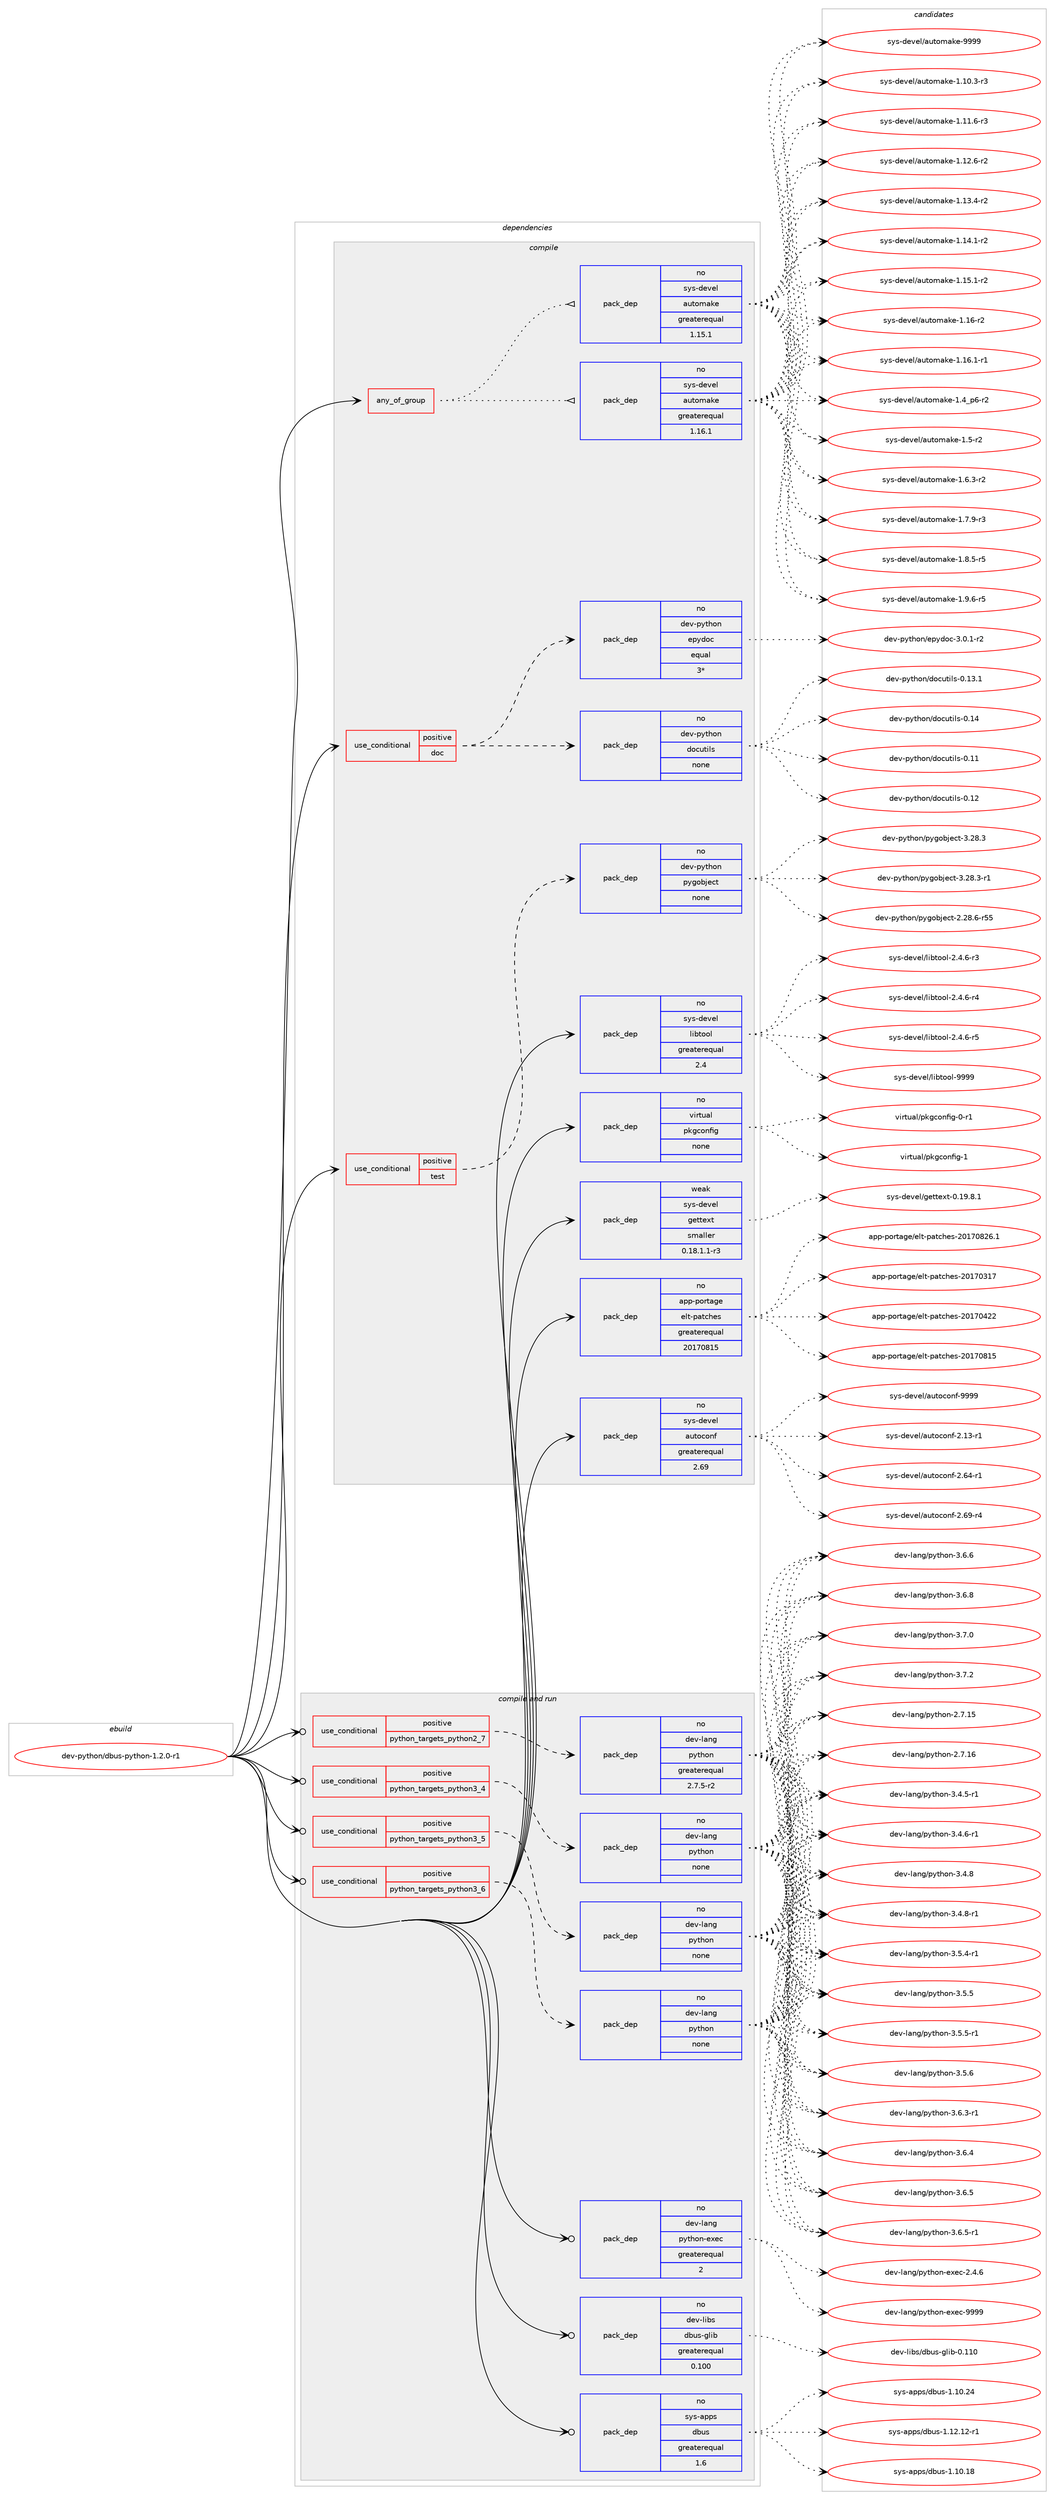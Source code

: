 digraph prolog {

# *************
# Graph options
# *************

newrank=true;
concentrate=true;
compound=true;
graph [rankdir=LR,fontname=Helvetica,fontsize=10,ranksep=1.5];#, ranksep=2.5, nodesep=0.2];
edge  [arrowhead=vee];
node  [fontname=Helvetica,fontsize=10];

# **********
# The ebuild
# **********

subgraph cluster_leftcol {
color=gray;
rank=same;
label=<<i>ebuild</i>>;
id [label="dev-python/dbus-python-1.2.0-r1", color=red, width=4, href="../dev-python/dbus-python-1.2.0-r1.svg"];
}

# ****************
# The dependencies
# ****************

subgraph cluster_midcol {
color=gray;
label=<<i>dependencies</i>>;
subgraph cluster_compile {
fillcolor="#eeeeee";
style=filled;
label=<<i>compile</i>>;
subgraph any22675 {
dependency1405321 [label=<<TABLE BORDER="0" CELLBORDER="1" CELLSPACING="0" CELLPADDING="4"><TR><TD CELLPADDING="10">any_of_group</TD></TR></TABLE>>, shape=none, color=red];subgraph pack1008993 {
dependency1405322 [label=<<TABLE BORDER="0" CELLBORDER="1" CELLSPACING="0" CELLPADDING="4" WIDTH="220"><TR><TD ROWSPAN="6" CELLPADDING="30">pack_dep</TD></TR><TR><TD WIDTH="110">no</TD></TR><TR><TD>sys-devel</TD></TR><TR><TD>automake</TD></TR><TR><TD>greaterequal</TD></TR><TR><TD>1.16.1</TD></TR></TABLE>>, shape=none, color=blue];
}
dependency1405321:e -> dependency1405322:w [weight=20,style="dotted",arrowhead="oinv"];
subgraph pack1008994 {
dependency1405323 [label=<<TABLE BORDER="0" CELLBORDER="1" CELLSPACING="0" CELLPADDING="4" WIDTH="220"><TR><TD ROWSPAN="6" CELLPADDING="30">pack_dep</TD></TR><TR><TD WIDTH="110">no</TD></TR><TR><TD>sys-devel</TD></TR><TR><TD>automake</TD></TR><TR><TD>greaterequal</TD></TR><TR><TD>1.15.1</TD></TR></TABLE>>, shape=none, color=blue];
}
dependency1405321:e -> dependency1405323:w [weight=20,style="dotted",arrowhead="oinv"];
}
id:e -> dependency1405321:w [weight=20,style="solid",arrowhead="vee"];
subgraph cond373083 {
dependency1405324 [label=<<TABLE BORDER="0" CELLBORDER="1" CELLSPACING="0" CELLPADDING="4"><TR><TD ROWSPAN="3" CELLPADDING="10">use_conditional</TD></TR><TR><TD>positive</TD></TR><TR><TD>doc</TD></TR></TABLE>>, shape=none, color=red];
subgraph pack1008995 {
dependency1405325 [label=<<TABLE BORDER="0" CELLBORDER="1" CELLSPACING="0" CELLPADDING="4" WIDTH="220"><TR><TD ROWSPAN="6" CELLPADDING="30">pack_dep</TD></TR><TR><TD WIDTH="110">no</TD></TR><TR><TD>dev-python</TD></TR><TR><TD>docutils</TD></TR><TR><TD>none</TD></TR><TR><TD></TD></TR></TABLE>>, shape=none, color=blue];
}
dependency1405324:e -> dependency1405325:w [weight=20,style="dashed",arrowhead="vee"];
subgraph pack1008996 {
dependency1405326 [label=<<TABLE BORDER="0" CELLBORDER="1" CELLSPACING="0" CELLPADDING="4" WIDTH="220"><TR><TD ROWSPAN="6" CELLPADDING="30">pack_dep</TD></TR><TR><TD WIDTH="110">no</TD></TR><TR><TD>dev-python</TD></TR><TR><TD>epydoc</TD></TR><TR><TD>equal</TD></TR><TR><TD>3*</TD></TR></TABLE>>, shape=none, color=blue];
}
dependency1405324:e -> dependency1405326:w [weight=20,style="dashed",arrowhead="vee"];
}
id:e -> dependency1405324:w [weight=20,style="solid",arrowhead="vee"];
subgraph cond373084 {
dependency1405327 [label=<<TABLE BORDER="0" CELLBORDER="1" CELLSPACING="0" CELLPADDING="4"><TR><TD ROWSPAN="3" CELLPADDING="10">use_conditional</TD></TR><TR><TD>positive</TD></TR><TR><TD>test</TD></TR></TABLE>>, shape=none, color=red];
subgraph pack1008997 {
dependency1405328 [label=<<TABLE BORDER="0" CELLBORDER="1" CELLSPACING="0" CELLPADDING="4" WIDTH="220"><TR><TD ROWSPAN="6" CELLPADDING="30">pack_dep</TD></TR><TR><TD WIDTH="110">no</TD></TR><TR><TD>dev-python</TD></TR><TR><TD>pygobject</TD></TR><TR><TD>none</TD></TR><TR><TD></TD></TR></TABLE>>, shape=none, color=blue];
}
dependency1405327:e -> dependency1405328:w [weight=20,style="dashed",arrowhead="vee"];
}
id:e -> dependency1405327:w [weight=20,style="solid",arrowhead="vee"];
subgraph pack1008998 {
dependency1405329 [label=<<TABLE BORDER="0" CELLBORDER="1" CELLSPACING="0" CELLPADDING="4" WIDTH="220"><TR><TD ROWSPAN="6" CELLPADDING="30">pack_dep</TD></TR><TR><TD WIDTH="110">no</TD></TR><TR><TD>app-portage</TD></TR><TR><TD>elt-patches</TD></TR><TR><TD>greaterequal</TD></TR><TR><TD>20170815</TD></TR></TABLE>>, shape=none, color=blue];
}
id:e -> dependency1405329:w [weight=20,style="solid",arrowhead="vee"];
subgraph pack1008999 {
dependency1405330 [label=<<TABLE BORDER="0" CELLBORDER="1" CELLSPACING="0" CELLPADDING="4" WIDTH="220"><TR><TD ROWSPAN="6" CELLPADDING="30">pack_dep</TD></TR><TR><TD WIDTH="110">no</TD></TR><TR><TD>sys-devel</TD></TR><TR><TD>autoconf</TD></TR><TR><TD>greaterequal</TD></TR><TR><TD>2.69</TD></TR></TABLE>>, shape=none, color=blue];
}
id:e -> dependency1405330:w [weight=20,style="solid",arrowhead="vee"];
subgraph pack1009000 {
dependency1405331 [label=<<TABLE BORDER="0" CELLBORDER="1" CELLSPACING="0" CELLPADDING="4" WIDTH="220"><TR><TD ROWSPAN="6" CELLPADDING="30">pack_dep</TD></TR><TR><TD WIDTH="110">no</TD></TR><TR><TD>sys-devel</TD></TR><TR><TD>libtool</TD></TR><TR><TD>greaterequal</TD></TR><TR><TD>2.4</TD></TR></TABLE>>, shape=none, color=blue];
}
id:e -> dependency1405331:w [weight=20,style="solid",arrowhead="vee"];
subgraph pack1009001 {
dependency1405332 [label=<<TABLE BORDER="0" CELLBORDER="1" CELLSPACING="0" CELLPADDING="4" WIDTH="220"><TR><TD ROWSPAN="6" CELLPADDING="30">pack_dep</TD></TR><TR><TD WIDTH="110">no</TD></TR><TR><TD>virtual</TD></TR><TR><TD>pkgconfig</TD></TR><TR><TD>none</TD></TR><TR><TD></TD></TR></TABLE>>, shape=none, color=blue];
}
id:e -> dependency1405332:w [weight=20,style="solid",arrowhead="vee"];
subgraph pack1009002 {
dependency1405333 [label=<<TABLE BORDER="0" CELLBORDER="1" CELLSPACING="0" CELLPADDING="4" WIDTH="220"><TR><TD ROWSPAN="6" CELLPADDING="30">pack_dep</TD></TR><TR><TD WIDTH="110">weak</TD></TR><TR><TD>sys-devel</TD></TR><TR><TD>gettext</TD></TR><TR><TD>smaller</TD></TR><TR><TD>0.18.1.1-r3</TD></TR></TABLE>>, shape=none, color=blue];
}
id:e -> dependency1405333:w [weight=20,style="solid",arrowhead="vee"];
}
subgraph cluster_compileandrun {
fillcolor="#eeeeee";
style=filled;
label=<<i>compile and run</i>>;
subgraph cond373085 {
dependency1405334 [label=<<TABLE BORDER="0" CELLBORDER="1" CELLSPACING="0" CELLPADDING="4"><TR><TD ROWSPAN="3" CELLPADDING="10">use_conditional</TD></TR><TR><TD>positive</TD></TR><TR><TD>python_targets_python2_7</TD></TR></TABLE>>, shape=none, color=red];
subgraph pack1009003 {
dependency1405335 [label=<<TABLE BORDER="0" CELLBORDER="1" CELLSPACING="0" CELLPADDING="4" WIDTH="220"><TR><TD ROWSPAN="6" CELLPADDING="30">pack_dep</TD></TR><TR><TD WIDTH="110">no</TD></TR><TR><TD>dev-lang</TD></TR><TR><TD>python</TD></TR><TR><TD>greaterequal</TD></TR><TR><TD>2.7.5-r2</TD></TR></TABLE>>, shape=none, color=blue];
}
dependency1405334:e -> dependency1405335:w [weight=20,style="dashed",arrowhead="vee"];
}
id:e -> dependency1405334:w [weight=20,style="solid",arrowhead="odotvee"];
subgraph cond373086 {
dependency1405336 [label=<<TABLE BORDER="0" CELLBORDER="1" CELLSPACING="0" CELLPADDING="4"><TR><TD ROWSPAN="3" CELLPADDING="10">use_conditional</TD></TR><TR><TD>positive</TD></TR><TR><TD>python_targets_python3_4</TD></TR></TABLE>>, shape=none, color=red];
subgraph pack1009004 {
dependency1405337 [label=<<TABLE BORDER="0" CELLBORDER="1" CELLSPACING="0" CELLPADDING="4" WIDTH="220"><TR><TD ROWSPAN="6" CELLPADDING="30">pack_dep</TD></TR><TR><TD WIDTH="110">no</TD></TR><TR><TD>dev-lang</TD></TR><TR><TD>python</TD></TR><TR><TD>none</TD></TR><TR><TD></TD></TR></TABLE>>, shape=none, color=blue];
}
dependency1405336:e -> dependency1405337:w [weight=20,style="dashed",arrowhead="vee"];
}
id:e -> dependency1405336:w [weight=20,style="solid",arrowhead="odotvee"];
subgraph cond373087 {
dependency1405338 [label=<<TABLE BORDER="0" CELLBORDER="1" CELLSPACING="0" CELLPADDING="4"><TR><TD ROWSPAN="3" CELLPADDING="10">use_conditional</TD></TR><TR><TD>positive</TD></TR><TR><TD>python_targets_python3_5</TD></TR></TABLE>>, shape=none, color=red];
subgraph pack1009005 {
dependency1405339 [label=<<TABLE BORDER="0" CELLBORDER="1" CELLSPACING="0" CELLPADDING="4" WIDTH="220"><TR><TD ROWSPAN="6" CELLPADDING="30">pack_dep</TD></TR><TR><TD WIDTH="110">no</TD></TR><TR><TD>dev-lang</TD></TR><TR><TD>python</TD></TR><TR><TD>none</TD></TR><TR><TD></TD></TR></TABLE>>, shape=none, color=blue];
}
dependency1405338:e -> dependency1405339:w [weight=20,style="dashed",arrowhead="vee"];
}
id:e -> dependency1405338:w [weight=20,style="solid",arrowhead="odotvee"];
subgraph cond373088 {
dependency1405340 [label=<<TABLE BORDER="0" CELLBORDER="1" CELLSPACING="0" CELLPADDING="4"><TR><TD ROWSPAN="3" CELLPADDING="10">use_conditional</TD></TR><TR><TD>positive</TD></TR><TR><TD>python_targets_python3_6</TD></TR></TABLE>>, shape=none, color=red];
subgraph pack1009006 {
dependency1405341 [label=<<TABLE BORDER="0" CELLBORDER="1" CELLSPACING="0" CELLPADDING="4" WIDTH="220"><TR><TD ROWSPAN="6" CELLPADDING="30">pack_dep</TD></TR><TR><TD WIDTH="110">no</TD></TR><TR><TD>dev-lang</TD></TR><TR><TD>python</TD></TR><TR><TD>none</TD></TR><TR><TD></TD></TR></TABLE>>, shape=none, color=blue];
}
dependency1405340:e -> dependency1405341:w [weight=20,style="dashed",arrowhead="vee"];
}
id:e -> dependency1405340:w [weight=20,style="solid",arrowhead="odotvee"];
subgraph pack1009007 {
dependency1405342 [label=<<TABLE BORDER="0" CELLBORDER="1" CELLSPACING="0" CELLPADDING="4" WIDTH="220"><TR><TD ROWSPAN="6" CELLPADDING="30">pack_dep</TD></TR><TR><TD WIDTH="110">no</TD></TR><TR><TD>dev-lang</TD></TR><TR><TD>python-exec</TD></TR><TR><TD>greaterequal</TD></TR><TR><TD>2</TD></TR></TABLE>>, shape=none, color=blue];
}
id:e -> dependency1405342:w [weight=20,style="solid",arrowhead="odotvee"];
subgraph pack1009008 {
dependency1405343 [label=<<TABLE BORDER="0" CELLBORDER="1" CELLSPACING="0" CELLPADDING="4" WIDTH="220"><TR><TD ROWSPAN="6" CELLPADDING="30">pack_dep</TD></TR><TR><TD WIDTH="110">no</TD></TR><TR><TD>dev-libs</TD></TR><TR><TD>dbus-glib</TD></TR><TR><TD>greaterequal</TD></TR><TR><TD>0.100</TD></TR></TABLE>>, shape=none, color=blue];
}
id:e -> dependency1405343:w [weight=20,style="solid",arrowhead="odotvee"];
subgraph pack1009009 {
dependency1405344 [label=<<TABLE BORDER="0" CELLBORDER="1" CELLSPACING="0" CELLPADDING="4" WIDTH="220"><TR><TD ROWSPAN="6" CELLPADDING="30">pack_dep</TD></TR><TR><TD WIDTH="110">no</TD></TR><TR><TD>sys-apps</TD></TR><TR><TD>dbus</TD></TR><TR><TD>greaterequal</TD></TR><TR><TD>1.6</TD></TR></TABLE>>, shape=none, color=blue];
}
id:e -> dependency1405344:w [weight=20,style="solid",arrowhead="odotvee"];
}
subgraph cluster_run {
fillcolor="#eeeeee";
style=filled;
label=<<i>run</i>>;
}
}

# **************
# The candidates
# **************

subgraph cluster_choices {
rank=same;
color=gray;
label=<<i>candidates</i>>;

subgraph choice1008993 {
color=black;
nodesep=1;
choice11512111545100101118101108479711711611110997107101454946494846514511451 [label="sys-devel/automake-1.10.3-r3", color=red, width=4,href="../sys-devel/automake-1.10.3-r3.svg"];
choice11512111545100101118101108479711711611110997107101454946494946544511451 [label="sys-devel/automake-1.11.6-r3", color=red, width=4,href="../sys-devel/automake-1.11.6-r3.svg"];
choice11512111545100101118101108479711711611110997107101454946495046544511450 [label="sys-devel/automake-1.12.6-r2", color=red, width=4,href="../sys-devel/automake-1.12.6-r2.svg"];
choice11512111545100101118101108479711711611110997107101454946495146524511450 [label="sys-devel/automake-1.13.4-r2", color=red, width=4,href="../sys-devel/automake-1.13.4-r2.svg"];
choice11512111545100101118101108479711711611110997107101454946495246494511450 [label="sys-devel/automake-1.14.1-r2", color=red, width=4,href="../sys-devel/automake-1.14.1-r2.svg"];
choice11512111545100101118101108479711711611110997107101454946495346494511450 [label="sys-devel/automake-1.15.1-r2", color=red, width=4,href="../sys-devel/automake-1.15.1-r2.svg"];
choice1151211154510010111810110847971171161111099710710145494649544511450 [label="sys-devel/automake-1.16-r2", color=red, width=4,href="../sys-devel/automake-1.16-r2.svg"];
choice11512111545100101118101108479711711611110997107101454946495446494511449 [label="sys-devel/automake-1.16.1-r1", color=red, width=4,href="../sys-devel/automake-1.16.1-r1.svg"];
choice115121115451001011181011084797117116111109971071014549465295112544511450 [label="sys-devel/automake-1.4_p6-r2", color=red, width=4,href="../sys-devel/automake-1.4_p6-r2.svg"];
choice11512111545100101118101108479711711611110997107101454946534511450 [label="sys-devel/automake-1.5-r2", color=red, width=4,href="../sys-devel/automake-1.5-r2.svg"];
choice115121115451001011181011084797117116111109971071014549465446514511450 [label="sys-devel/automake-1.6.3-r2", color=red, width=4,href="../sys-devel/automake-1.6.3-r2.svg"];
choice115121115451001011181011084797117116111109971071014549465546574511451 [label="sys-devel/automake-1.7.9-r3", color=red, width=4,href="../sys-devel/automake-1.7.9-r3.svg"];
choice115121115451001011181011084797117116111109971071014549465646534511453 [label="sys-devel/automake-1.8.5-r5", color=red, width=4,href="../sys-devel/automake-1.8.5-r5.svg"];
choice115121115451001011181011084797117116111109971071014549465746544511453 [label="sys-devel/automake-1.9.6-r5", color=red, width=4,href="../sys-devel/automake-1.9.6-r5.svg"];
choice115121115451001011181011084797117116111109971071014557575757 [label="sys-devel/automake-9999", color=red, width=4,href="../sys-devel/automake-9999.svg"];
dependency1405322:e -> choice11512111545100101118101108479711711611110997107101454946494846514511451:w [style=dotted,weight="100"];
dependency1405322:e -> choice11512111545100101118101108479711711611110997107101454946494946544511451:w [style=dotted,weight="100"];
dependency1405322:e -> choice11512111545100101118101108479711711611110997107101454946495046544511450:w [style=dotted,weight="100"];
dependency1405322:e -> choice11512111545100101118101108479711711611110997107101454946495146524511450:w [style=dotted,weight="100"];
dependency1405322:e -> choice11512111545100101118101108479711711611110997107101454946495246494511450:w [style=dotted,weight="100"];
dependency1405322:e -> choice11512111545100101118101108479711711611110997107101454946495346494511450:w [style=dotted,weight="100"];
dependency1405322:e -> choice1151211154510010111810110847971171161111099710710145494649544511450:w [style=dotted,weight="100"];
dependency1405322:e -> choice11512111545100101118101108479711711611110997107101454946495446494511449:w [style=dotted,weight="100"];
dependency1405322:e -> choice115121115451001011181011084797117116111109971071014549465295112544511450:w [style=dotted,weight="100"];
dependency1405322:e -> choice11512111545100101118101108479711711611110997107101454946534511450:w [style=dotted,weight="100"];
dependency1405322:e -> choice115121115451001011181011084797117116111109971071014549465446514511450:w [style=dotted,weight="100"];
dependency1405322:e -> choice115121115451001011181011084797117116111109971071014549465546574511451:w [style=dotted,weight="100"];
dependency1405322:e -> choice115121115451001011181011084797117116111109971071014549465646534511453:w [style=dotted,weight="100"];
dependency1405322:e -> choice115121115451001011181011084797117116111109971071014549465746544511453:w [style=dotted,weight="100"];
dependency1405322:e -> choice115121115451001011181011084797117116111109971071014557575757:w [style=dotted,weight="100"];
}
subgraph choice1008994 {
color=black;
nodesep=1;
choice11512111545100101118101108479711711611110997107101454946494846514511451 [label="sys-devel/automake-1.10.3-r3", color=red, width=4,href="../sys-devel/automake-1.10.3-r3.svg"];
choice11512111545100101118101108479711711611110997107101454946494946544511451 [label="sys-devel/automake-1.11.6-r3", color=red, width=4,href="../sys-devel/automake-1.11.6-r3.svg"];
choice11512111545100101118101108479711711611110997107101454946495046544511450 [label="sys-devel/automake-1.12.6-r2", color=red, width=4,href="../sys-devel/automake-1.12.6-r2.svg"];
choice11512111545100101118101108479711711611110997107101454946495146524511450 [label="sys-devel/automake-1.13.4-r2", color=red, width=4,href="../sys-devel/automake-1.13.4-r2.svg"];
choice11512111545100101118101108479711711611110997107101454946495246494511450 [label="sys-devel/automake-1.14.1-r2", color=red, width=4,href="../sys-devel/automake-1.14.1-r2.svg"];
choice11512111545100101118101108479711711611110997107101454946495346494511450 [label="sys-devel/automake-1.15.1-r2", color=red, width=4,href="../sys-devel/automake-1.15.1-r2.svg"];
choice1151211154510010111810110847971171161111099710710145494649544511450 [label="sys-devel/automake-1.16-r2", color=red, width=4,href="../sys-devel/automake-1.16-r2.svg"];
choice11512111545100101118101108479711711611110997107101454946495446494511449 [label="sys-devel/automake-1.16.1-r1", color=red, width=4,href="../sys-devel/automake-1.16.1-r1.svg"];
choice115121115451001011181011084797117116111109971071014549465295112544511450 [label="sys-devel/automake-1.4_p6-r2", color=red, width=4,href="../sys-devel/automake-1.4_p6-r2.svg"];
choice11512111545100101118101108479711711611110997107101454946534511450 [label="sys-devel/automake-1.5-r2", color=red, width=4,href="../sys-devel/automake-1.5-r2.svg"];
choice115121115451001011181011084797117116111109971071014549465446514511450 [label="sys-devel/automake-1.6.3-r2", color=red, width=4,href="../sys-devel/automake-1.6.3-r2.svg"];
choice115121115451001011181011084797117116111109971071014549465546574511451 [label="sys-devel/automake-1.7.9-r3", color=red, width=4,href="../sys-devel/automake-1.7.9-r3.svg"];
choice115121115451001011181011084797117116111109971071014549465646534511453 [label="sys-devel/automake-1.8.5-r5", color=red, width=4,href="../sys-devel/automake-1.8.5-r5.svg"];
choice115121115451001011181011084797117116111109971071014549465746544511453 [label="sys-devel/automake-1.9.6-r5", color=red, width=4,href="../sys-devel/automake-1.9.6-r5.svg"];
choice115121115451001011181011084797117116111109971071014557575757 [label="sys-devel/automake-9999", color=red, width=4,href="../sys-devel/automake-9999.svg"];
dependency1405323:e -> choice11512111545100101118101108479711711611110997107101454946494846514511451:w [style=dotted,weight="100"];
dependency1405323:e -> choice11512111545100101118101108479711711611110997107101454946494946544511451:w [style=dotted,weight="100"];
dependency1405323:e -> choice11512111545100101118101108479711711611110997107101454946495046544511450:w [style=dotted,weight="100"];
dependency1405323:e -> choice11512111545100101118101108479711711611110997107101454946495146524511450:w [style=dotted,weight="100"];
dependency1405323:e -> choice11512111545100101118101108479711711611110997107101454946495246494511450:w [style=dotted,weight="100"];
dependency1405323:e -> choice11512111545100101118101108479711711611110997107101454946495346494511450:w [style=dotted,weight="100"];
dependency1405323:e -> choice1151211154510010111810110847971171161111099710710145494649544511450:w [style=dotted,weight="100"];
dependency1405323:e -> choice11512111545100101118101108479711711611110997107101454946495446494511449:w [style=dotted,weight="100"];
dependency1405323:e -> choice115121115451001011181011084797117116111109971071014549465295112544511450:w [style=dotted,weight="100"];
dependency1405323:e -> choice11512111545100101118101108479711711611110997107101454946534511450:w [style=dotted,weight="100"];
dependency1405323:e -> choice115121115451001011181011084797117116111109971071014549465446514511450:w [style=dotted,weight="100"];
dependency1405323:e -> choice115121115451001011181011084797117116111109971071014549465546574511451:w [style=dotted,weight="100"];
dependency1405323:e -> choice115121115451001011181011084797117116111109971071014549465646534511453:w [style=dotted,weight="100"];
dependency1405323:e -> choice115121115451001011181011084797117116111109971071014549465746544511453:w [style=dotted,weight="100"];
dependency1405323:e -> choice115121115451001011181011084797117116111109971071014557575757:w [style=dotted,weight="100"];
}
subgraph choice1008995 {
color=black;
nodesep=1;
choice1001011184511212111610411111047100111991171161051081154548464949 [label="dev-python/docutils-0.11", color=red, width=4,href="../dev-python/docutils-0.11.svg"];
choice1001011184511212111610411111047100111991171161051081154548464950 [label="dev-python/docutils-0.12", color=red, width=4,href="../dev-python/docutils-0.12.svg"];
choice10010111845112121116104111110471001119911711610510811545484649514649 [label="dev-python/docutils-0.13.1", color=red, width=4,href="../dev-python/docutils-0.13.1.svg"];
choice1001011184511212111610411111047100111991171161051081154548464952 [label="dev-python/docutils-0.14", color=red, width=4,href="../dev-python/docutils-0.14.svg"];
dependency1405325:e -> choice1001011184511212111610411111047100111991171161051081154548464949:w [style=dotted,weight="100"];
dependency1405325:e -> choice1001011184511212111610411111047100111991171161051081154548464950:w [style=dotted,weight="100"];
dependency1405325:e -> choice10010111845112121116104111110471001119911711610510811545484649514649:w [style=dotted,weight="100"];
dependency1405325:e -> choice1001011184511212111610411111047100111991171161051081154548464952:w [style=dotted,weight="100"];
}
subgraph choice1008996 {
color=black;
nodesep=1;
choice1001011184511212111610411111047101112121100111994551464846494511450 [label="dev-python/epydoc-3.0.1-r2", color=red, width=4,href="../dev-python/epydoc-3.0.1-r2.svg"];
dependency1405326:e -> choice1001011184511212111610411111047101112121100111994551464846494511450:w [style=dotted,weight="100"];
}
subgraph choice1008997 {
color=black;
nodesep=1;
choice1001011184511212111610411111047112121103111981061019911645504650564654451145353 [label="dev-python/pygobject-2.28.6-r55", color=red, width=4,href="../dev-python/pygobject-2.28.6-r55.svg"];
choice1001011184511212111610411111047112121103111981061019911645514650564651 [label="dev-python/pygobject-3.28.3", color=red, width=4,href="../dev-python/pygobject-3.28.3.svg"];
choice10010111845112121116104111110471121211031119810610199116455146505646514511449 [label="dev-python/pygobject-3.28.3-r1", color=red, width=4,href="../dev-python/pygobject-3.28.3-r1.svg"];
dependency1405328:e -> choice1001011184511212111610411111047112121103111981061019911645504650564654451145353:w [style=dotted,weight="100"];
dependency1405328:e -> choice1001011184511212111610411111047112121103111981061019911645514650564651:w [style=dotted,weight="100"];
dependency1405328:e -> choice10010111845112121116104111110471121211031119810610199116455146505646514511449:w [style=dotted,weight="100"];
}
subgraph choice1008998 {
color=black;
nodesep=1;
choice97112112451121111141169710310147101108116451129711699104101115455048495548514955 [label="app-portage/elt-patches-20170317", color=red, width=4,href="../app-portage/elt-patches-20170317.svg"];
choice97112112451121111141169710310147101108116451129711699104101115455048495548525050 [label="app-portage/elt-patches-20170422", color=red, width=4,href="../app-portage/elt-patches-20170422.svg"];
choice97112112451121111141169710310147101108116451129711699104101115455048495548564953 [label="app-portage/elt-patches-20170815", color=red, width=4,href="../app-portage/elt-patches-20170815.svg"];
choice971121124511211111411697103101471011081164511297116991041011154550484955485650544649 [label="app-portage/elt-patches-20170826.1", color=red, width=4,href="../app-portage/elt-patches-20170826.1.svg"];
dependency1405329:e -> choice97112112451121111141169710310147101108116451129711699104101115455048495548514955:w [style=dotted,weight="100"];
dependency1405329:e -> choice97112112451121111141169710310147101108116451129711699104101115455048495548525050:w [style=dotted,weight="100"];
dependency1405329:e -> choice97112112451121111141169710310147101108116451129711699104101115455048495548564953:w [style=dotted,weight="100"];
dependency1405329:e -> choice971121124511211111411697103101471011081164511297116991041011154550484955485650544649:w [style=dotted,weight="100"];
}
subgraph choice1008999 {
color=black;
nodesep=1;
choice1151211154510010111810110847971171161119911111010245504649514511449 [label="sys-devel/autoconf-2.13-r1", color=red, width=4,href="../sys-devel/autoconf-2.13-r1.svg"];
choice1151211154510010111810110847971171161119911111010245504654524511449 [label="sys-devel/autoconf-2.64-r1", color=red, width=4,href="../sys-devel/autoconf-2.64-r1.svg"];
choice1151211154510010111810110847971171161119911111010245504654574511452 [label="sys-devel/autoconf-2.69-r4", color=red, width=4,href="../sys-devel/autoconf-2.69-r4.svg"];
choice115121115451001011181011084797117116111991111101024557575757 [label="sys-devel/autoconf-9999", color=red, width=4,href="../sys-devel/autoconf-9999.svg"];
dependency1405330:e -> choice1151211154510010111810110847971171161119911111010245504649514511449:w [style=dotted,weight="100"];
dependency1405330:e -> choice1151211154510010111810110847971171161119911111010245504654524511449:w [style=dotted,weight="100"];
dependency1405330:e -> choice1151211154510010111810110847971171161119911111010245504654574511452:w [style=dotted,weight="100"];
dependency1405330:e -> choice115121115451001011181011084797117116111991111101024557575757:w [style=dotted,weight="100"];
}
subgraph choice1009000 {
color=black;
nodesep=1;
choice1151211154510010111810110847108105981161111111084550465246544511451 [label="sys-devel/libtool-2.4.6-r3", color=red, width=4,href="../sys-devel/libtool-2.4.6-r3.svg"];
choice1151211154510010111810110847108105981161111111084550465246544511452 [label="sys-devel/libtool-2.4.6-r4", color=red, width=4,href="../sys-devel/libtool-2.4.6-r4.svg"];
choice1151211154510010111810110847108105981161111111084550465246544511453 [label="sys-devel/libtool-2.4.6-r5", color=red, width=4,href="../sys-devel/libtool-2.4.6-r5.svg"];
choice1151211154510010111810110847108105981161111111084557575757 [label="sys-devel/libtool-9999", color=red, width=4,href="../sys-devel/libtool-9999.svg"];
dependency1405331:e -> choice1151211154510010111810110847108105981161111111084550465246544511451:w [style=dotted,weight="100"];
dependency1405331:e -> choice1151211154510010111810110847108105981161111111084550465246544511452:w [style=dotted,weight="100"];
dependency1405331:e -> choice1151211154510010111810110847108105981161111111084550465246544511453:w [style=dotted,weight="100"];
dependency1405331:e -> choice1151211154510010111810110847108105981161111111084557575757:w [style=dotted,weight="100"];
}
subgraph choice1009001 {
color=black;
nodesep=1;
choice11810511411611797108471121071039911111010210510345484511449 [label="virtual/pkgconfig-0-r1", color=red, width=4,href="../virtual/pkgconfig-0-r1.svg"];
choice1181051141161179710847112107103991111101021051034549 [label="virtual/pkgconfig-1", color=red, width=4,href="../virtual/pkgconfig-1.svg"];
dependency1405332:e -> choice11810511411611797108471121071039911111010210510345484511449:w [style=dotted,weight="100"];
dependency1405332:e -> choice1181051141161179710847112107103991111101021051034549:w [style=dotted,weight="100"];
}
subgraph choice1009002 {
color=black;
nodesep=1;
choice1151211154510010111810110847103101116116101120116454846495746564649 [label="sys-devel/gettext-0.19.8.1", color=red, width=4,href="../sys-devel/gettext-0.19.8.1.svg"];
dependency1405333:e -> choice1151211154510010111810110847103101116116101120116454846495746564649:w [style=dotted,weight="100"];
}
subgraph choice1009003 {
color=black;
nodesep=1;
choice10010111845108971101034711212111610411111045504655464953 [label="dev-lang/python-2.7.15", color=red, width=4,href="../dev-lang/python-2.7.15.svg"];
choice10010111845108971101034711212111610411111045504655464954 [label="dev-lang/python-2.7.16", color=red, width=4,href="../dev-lang/python-2.7.16.svg"];
choice1001011184510897110103471121211161041111104551465246534511449 [label="dev-lang/python-3.4.5-r1", color=red, width=4,href="../dev-lang/python-3.4.5-r1.svg"];
choice1001011184510897110103471121211161041111104551465246544511449 [label="dev-lang/python-3.4.6-r1", color=red, width=4,href="../dev-lang/python-3.4.6-r1.svg"];
choice100101118451089711010347112121116104111110455146524656 [label="dev-lang/python-3.4.8", color=red, width=4,href="../dev-lang/python-3.4.8.svg"];
choice1001011184510897110103471121211161041111104551465246564511449 [label="dev-lang/python-3.4.8-r1", color=red, width=4,href="../dev-lang/python-3.4.8-r1.svg"];
choice1001011184510897110103471121211161041111104551465346524511449 [label="dev-lang/python-3.5.4-r1", color=red, width=4,href="../dev-lang/python-3.5.4-r1.svg"];
choice100101118451089711010347112121116104111110455146534653 [label="dev-lang/python-3.5.5", color=red, width=4,href="../dev-lang/python-3.5.5.svg"];
choice1001011184510897110103471121211161041111104551465346534511449 [label="dev-lang/python-3.5.5-r1", color=red, width=4,href="../dev-lang/python-3.5.5-r1.svg"];
choice100101118451089711010347112121116104111110455146534654 [label="dev-lang/python-3.5.6", color=red, width=4,href="../dev-lang/python-3.5.6.svg"];
choice1001011184510897110103471121211161041111104551465446514511449 [label="dev-lang/python-3.6.3-r1", color=red, width=4,href="../dev-lang/python-3.6.3-r1.svg"];
choice100101118451089711010347112121116104111110455146544652 [label="dev-lang/python-3.6.4", color=red, width=4,href="../dev-lang/python-3.6.4.svg"];
choice100101118451089711010347112121116104111110455146544653 [label="dev-lang/python-3.6.5", color=red, width=4,href="../dev-lang/python-3.6.5.svg"];
choice1001011184510897110103471121211161041111104551465446534511449 [label="dev-lang/python-3.6.5-r1", color=red, width=4,href="../dev-lang/python-3.6.5-r1.svg"];
choice100101118451089711010347112121116104111110455146544654 [label="dev-lang/python-3.6.6", color=red, width=4,href="../dev-lang/python-3.6.6.svg"];
choice100101118451089711010347112121116104111110455146544656 [label="dev-lang/python-3.6.8", color=red, width=4,href="../dev-lang/python-3.6.8.svg"];
choice100101118451089711010347112121116104111110455146554648 [label="dev-lang/python-3.7.0", color=red, width=4,href="../dev-lang/python-3.7.0.svg"];
choice100101118451089711010347112121116104111110455146554650 [label="dev-lang/python-3.7.2", color=red, width=4,href="../dev-lang/python-3.7.2.svg"];
dependency1405335:e -> choice10010111845108971101034711212111610411111045504655464953:w [style=dotted,weight="100"];
dependency1405335:e -> choice10010111845108971101034711212111610411111045504655464954:w [style=dotted,weight="100"];
dependency1405335:e -> choice1001011184510897110103471121211161041111104551465246534511449:w [style=dotted,weight="100"];
dependency1405335:e -> choice1001011184510897110103471121211161041111104551465246544511449:w [style=dotted,weight="100"];
dependency1405335:e -> choice100101118451089711010347112121116104111110455146524656:w [style=dotted,weight="100"];
dependency1405335:e -> choice1001011184510897110103471121211161041111104551465246564511449:w [style=dotted,weight="100"];
dependency1405335:e -> choice1001011184510897110103471121211161041111104551465346524511449:w [style=dotted,weight="100"];
dependency1405335:e -> choice100101118451089711010347112121116104111110455146534653:w [style=dotted,weight="100"];
dependency1405335:e -> choice1001011184510897110103471121211161041111104551465346534511449:w [style=dotted,weight="100"];
dependency1405335:e -> choice100101118451089711010347112121116104111110455146534654:w [style=dotted,weight="100"];
dependency1405335:e -> choice1001011184510897110103471121211161041111104551465446514511449:w [style=dotted,weight="100"];
dependency1405335:e -> choice100101118451089711010347112121116104111110455146544652:w [style=dotted,weight="100"];
dependency1405335:e -> choice100101118451089711010347112121116104111110455146544653:w [style=dotted,weight="100"];
dependency1405335:e -> choice1001011184510897110103471121211161041111104551465446534511449:w [style=dotted,weight="100"];
dependency1405335:e -> choice100101118451089711010347112121116104111110455146544654:w [style=dotted,weight="100"];
dependency1405335:e -> choice100101118451089711010347112121116104111110455146544656:w [style=dotted,weight="100"];
dependency1405335:e -> choice100101118451089711010347112121116104111110455146554648:w [style=dotted,weight="100"];
dependency1405335:e -> choice100101118451089711010347112121116104111110455146554650:w [style=dotted,weight="100"];
}
subgraph choice1009004 {
color=black;
nodesep=1;
choice10010111845108971101034711212111610411111045504655464953 [label="dev-lang/python-2.7.15", color=red, width=4,href="../dev-lang/python-2.7.15.svg"];
choice10010111845108971101034711212111610411111045504655464954 [label="dev-lang/python-2.7.16", color=red, width=4,href="../dev-lang/python-2.7.16.svg"];
choice1001011184510897110103471121211161041111104551465246534511449 [label="dev-lang/python-3.4.5-r1", color=red, width=4,href="../dev-lang/python-3.4.5-r1.svg"];
choice1001011184510897110103471121211161041111104551465246544511449 [label="dev-lang/python-3.4.6-r1", color=red, width=4,href="../dev-lang/python-3.4.6-r1.svg"];
choice100101118451089711010347112121116104111110455146524656 [label="dev-lang/python-3.4.8", color=red, width=4,href="../dev-lang/python-3.4.8.svg"];
choice1001011184510897110103471121211161041111104551465246564511449 [label="dev-lang/python-3.4.8-r1", color=red, width=4,href="../dev-lang/python-3.4.8-r1.svg"];
choice1001011184510897110103471121211161041111104551465346524511449 [label="dev-lang/python-3.5.4-r1", color=red, width=4,href="../dev-lang/python-3.5.4-r1.svg"];
choice100101118451089711010347112121116104111110455146534653 [label="dev-lang/python-3.5.5", color=red, width=4,href="../dev-lang/python-3.5.5.svg"];
choice1001011184510897110103471121211161041111104551465346534511449 [label="dev-lang/python-3.5.5-r1", color=red, width=4,href="../dev-lang/python-3.5.5-r1.svg"];
choice100101118451089711010347112121116104111110455146534654 [label="dev-lang/python-3.5.6", color=red, width=4,href="../dev-lang/python-3.5.6.svg"];
choice1001011184510897110103471121211161041111104551465446514511449 [label="dev-lang/python-3.6.3-r1", color=red, width=4,href="../dev-lang/python-3.6.3-r1.svg"];
choice100101118451089711010347112121116104111110455146544652 [label="dev-lang/python-3.6.4", color=red, width=4,href="../dev-lang/python-3.6.4.svg"];
choice100101118451089711010347112121116104111110455146544653 [label="dev-lang/python-3.6.5", color=red, width=4,href="../dev-lang/python-3.6.5.svg"];
choice1001011184510897110103471121211161041111104551465446534511449 [label="dev-lang/python-3.6.5-r1", color=red, width=4,href="../dev-lang/python-3.6.5-r1.svg"];
choice100101118451089711010347112121116104111110455146544654 [label="dev-lang/python-3.6.6", color=red, width=4,href="../dev-lang/python-3.6.6.svg"];
choice100101118451089711010347112121116104111110455146544656 [label="dev-lang/python-3.6.8", color=red, width=4,href="../dev-lang/python-3.6.8.svg"];
choice100101118451089711010347112121116104111110455146554648 [label="dev-lang/python-3.7.0", color=red, width=4,href="../dev-lang/python-3.7.0.svg"];
choice100101118451089711010347112121116104111110455146554650 [label="dev-lang/python-3.7.2", color=red, width=4,href="../dev-lang/python-3.7.2.svg"];
dependency1405337:e -> choice10010111845108971101034711212111610411111045504655464953:w [style=dotted,weight="100"];
dependency1405337:e -> choice10010111845108971101034711212111610411111045504655464954:w [style=dotted,weight="100"];
dependency1405337:e -> choice1001011184510897110103471121211161041111104551465246534511449:w [style=dotted,weight="100"];
dependency1405337:e -> choice1001011184510897110103471121211161041111104551465246544511449:w [style=dotted,weight="100"];
dependency1405337:e -> choice100101118451089711010347112121116104111110455146524656:w [style=dotted,weight="100"];
dependency1405337:e -> choice1001011184510897110103471121211161041111104551465246564511449:w [style=dotted,weight="100"];
dependency1405337:e -> choice1001011184510897110103471121211161041111104551465346524511449:w [style=dotted,weight="100"];
dependency1405337:e -> choice100101118451089711010347112121116104111110455146534653:w [style=dotted,weight="100"];
dependency1405337:e -> choice1001011184510897110103471121211161041111104551465346534511449:w [style=dotted,weight="100"];
dependency1405337:e -> choice100101118451089711010347112121116104111110455146534654:w [style=dotted,weight="100"];
dependency1405337:e -> choice1001011184510897110103471121211161041111104551465446514511449:w [style=dotted,weight="100"];
dependency1405337:e -> choice100101118451089711010347112121116104111110455146544652:w [style=dotted,weight="100"];
dependency1405337:e -> choice100101118451089711010347112121116104111110455146544653:w [style=dotted,weight="100"];
dependency1405337:e -> choice1001011184510897110103471121211161041111104551465446534511449:w [style=dotted,weight="100"];
dependency1405337:e -> choice100101118451089711010347112121116104111110455146544654:w [style=dotted,weight="100"];
dependency1405337:e -> choice100101118451089711010347112121116104111110455146544656:w [style=dotted,weight="100"];
dependency1405337:e -> choice100101118451089711010347112121116104111110455146554648:w [style=dotted,weight="100"];
dependency1405337:e -> choice100101118451089711010347112121116104111110455146554650:w [style=dotted,weight="100"];
}
subgraph choice1009005 {
color=black;
nodesep=1;
choice10010111845108971101034711212111610411111045504655464953 [label="dev-lang/python-2.7.15", color=red, width=4,href="../dev-lang/python-2.7.15.svg"];
choice10010111845108971101034711212111610411111045504655464954 [label="dev-lang/python-2.7.16", color=red, width=4,href="../dev-lang/python-2.7.16.svg"];
choice1001011184510897110103471121211161041111104551465246534511449 [label="dev-lang/python-3.4.5-r1", color=red, width=4,href="../dev-lang/python-3.4.5-r1.svg"];
choice1001011184510897110103471121211161041111104551465246544511449 [label="dev-lang/python-3.4.6-r1", color=red, width=4,href="../dev-lang/python-3.4.6-r1.svg"];
choice100101118451089711010347112121116104111110455146524656 [label="dev-lang/python-3.4.8", color=red, width=4,href="../dev-lang/python-3.4.8.svg"];
choice1001011184510897110103471121211161041111104551465246564511449 [label="dev-lang/python-3.4.8-r1", color=red, width=4,href="../dev-lang/python-3.4.8-r1.svg"];
choice1001011184510897110103471121211161041111104551465346524511449 [label="dev-lang/python-3.5.4-r1", color=red, width=4,href="../dev-lang/python-3.5.4-r1.svg"];
choice100101118451089711010347112121116104111110455146534653 [label="dev-lang/python-3.5.5", color=red, width=4,href="../dev-lang/python-3.5.5.svg"];
choice1001011184510897110103471121211161041111104551465346534511449 [label="dev-lang/python-3.5.5-r1", color=red, width=4,href="../dev-lang/python-3.5.5-r1.svg"];
choice100101118451089711010347112121116104111110455146534654 [label="dev-lang/python-3.5.6", color=red, width=4,href="../dev-lang/python-3.5.6.svg"];
choice1001011184510897110103471121211161041111104551465446514511449 [label="dev-lang/python-3.6.3-r1", color=red, width=4,href="../dev-lang/python-3.6.3-r1.svg"];
choice100101118451089711010347112121116104111110455146544652 [label="dev-lang/python-3.6.4", color=red, width=4,href="../dev-lang/python-3.6.4.svg"];
choice100101118451089711010347112121116104111110455146544653 [label="dev-lang/python-3.6.5", color=red, width=4,href="../dev-lang/python-3.6.5.svg"];
choice1001011184510897110103471121211161041111104551465446534511449 [label="dev-lang/python-3.6.5-r1", color=red, width=4,href="../dev-lang/python-3.6.5-r1.svg"];
choice100101118451089711010347112121116104111110455146544654 [label="dev-lang/python-3.6.6", color=red, width=4,href="../dev-lang/python-3.6.6.svg"];
choice100101118451089711010347112121116104111110455146544656 [label="dev-lang/python-3.6.8", color=red, width=4,href="../dev-lang/python-3.6.8.svg"];
choice100101118451089711010347112121116104111110455146554648 [label="dev-lang/python-3.7.0", color=red, width=4,href="../dev-lang/python-3.7.0.svg"];
choice100101118451089711010347112121116104111110455146554650 [label="dev-lang/python-3.7.2", color=red, width=4,href="../dev-lang/python-3.7.2.svg"];
dependency1405339:e -> choice10010111845108971101034711212111610411111045504655464953:w [style=dotted,weight="100"];
dependency1405339:e -> choice10010111845108971101034711212111610411111045504655464954:w [style=dotted,weight="100"];
dependency1405339:e -> choice1001011184510897110103471121211161041111104551465246534511449:w [style=dotted,weight="100"];
dependency1405339:e -> choice1001011184510897110103471121211161041111104551465246544511449:w [style=dotted,weight="100"];
dependency1405339:e -> choice100101118451089711010347112121116104111110455146524656:w [style=dotted,weight="100"];
dependency1405339:e -> choice1001011184510897110103471121211161041111104551465246564511449:w [style=dotted,weight="100"];
dependency1405339:e -> choice1001011184510897110103471121211161041111104551465346524511449:w [style=dotted,weight="100"];
dependency1405339:e -> choice100101118451089711010347112121116104111110455146534653:w [style=dotted,weight="100"];
dependency1405339:e -> choice1001011184510897110103471121211161041111104551465346534511449:w [style=dotted,weight="100"];
dependency1405339:e -> choice100101118451089711010347112121116104111110455146534654:w [style=dotted,weight="100"];
dependency1405339:e -> choice1001011184510897110103471121211161041111104551465446514511449:w [style=dotted,weight="100"];
dependency1405339:e -> choice100101118451089711010347112121116104111110455146544652:w [style=dotted,weight="100"];
dependency1405339:e -> choice100101118451089711010347112121116104111110455146544653:w [style=dotted,weight="100"];
dependency1405339:e -> choice1001011184510897110103471121211161041111104551465446534511449:w [style=dotted,weight="100"];
dependency1405339:e -> choice100101118451089711010347112121116104111110455146544654:w [style=dotted,weight="100"];
dependency1405339:e -> choice100101118451089711010347112121116104111110455146544656:w [style=dotted,weight="100"];
dependency1405339:e -> choice100101118451089711010347112121116104111110455146554648:w [style=dotted,weight="100"];
dependency1405339:e -> choice100101118451089711010347112121116104111110455146554650:w [style=dotted,weight="100"];
}
subgraph choice1009006 {
color=black;
nodesep=1;
choice10010111845108971101034711212111610411111045504655464953 [label="dev-lang/python-2.7.15", color=red, width=4,href="../dev-lang/python-2.7.15.svg"];
choice10010111845108971101034711212111610411111045504655464954 [label="dev-lang/python-2.7.16", color=red, width=4,href="../dev-lang/python-2.7.16.svg"];
choice1001011184510897110103471121211161041111104551465246534511449 [label="dev-lang/python-3.4.5-r1", color=red, width=4,href="../dev-lang/python-3.4.5-r1.svg"];
choice1001011184510897110103471121211161041111104551465246544511449 [label="dev-lang/python-3.4.6-r1", color=red, width=4,href="../dev-lang/python-3.4.6-r1.svg"];
choice100101118451089711010347112121116104111110455146524656 [label="dev-lang/python-3.4.8", color=red, width=4,href="../dev-lang/python-3.4.8.svg"];
choice1001011184510897110103471121211161041111104551465246564511449 [label="dev-lang/python-3.4.8-r1", color=red, width=4,href="../dev-lang/python-3.4.8-r1.svg"];
choice1001011184510897110103471121211161041111104551465346524511449 [label="dev-lang/python-3.5.4-r1", color=red, width=4,href="../dev-lang/python-3.5.4-r1.svg"];
choice100101118451089711010347112121116104111110455146534653 [label="dev-lang/python-3.5.5", color=red, width=4,href="../dev-lang/python-3.5.5.svg"];
choice1001011184510897110103471121211161041111104551465346534511449 [label="dev-lang/python-3.5.5-r1", color=red, width=4,href="../dev-lang/python-3.5.5-r1.svg"];
choice100101118451089711010347112121116104111110455146534654 [label="dev-lang/python-3.5.6", color=red, width=4,href="../dev-lang/python-3.5.6.svg"];
choice1001011184510897110103471121211161041111104551465446514511449 [label="dev-lang/python-3.6.3-r1", color=red, width=4,href="../dev-lang/python-3.6.3-r1.svg"];
choice100101118451089711010347112121116104111110455146544652 [label="dev-lang/python-3.6.4", color=red, width=4,href="../dev-lang/python-3.6.4.svg"];
choice100101118451089711010347112121116104111110455146544653 [label="dev-lang/python-3.6.5", color=red, width=4,href="../dev-lang/python-3.6.5.svg"];
choice1001011184510897110103471121211161041111104551465446534511449 [label="dev-lang/python-3.6.5-r1", color=red, width=4,href="../dev-lang/python-3.6.5-r1.svg"];
choice100101118451089711010347112121116104111110455146544654 [label="dev-lang/python-3.6.6", color=red, width=4,href="../dev-lang/python-3.6.6.svg"];
choice100101118451089711010347112121116104111110455146544656 [label="dev-lang/python-3.6.8", color=red, width=4,href="../dev-lang/python-3.6.8.svg"];
choice100101118451089711010347112121116104111110455146554648 [label="dev-lang/python-3.7.0", color=red, width=4,href="../dev-lang/python-3.7.0.svg"];
choice100101118451089711010347112121116104111110455146554650 [label="dev-lang/python-3.7.2", color=red, width=4,href="../dev-lang/python-3.7.2.svg"];
dependency1405341:e -> choice10010111845108971101034711212111610411111045504655464953:w [style=dotted,weight="100"];
dependency1405341:e -> choice10010111845108971101034711212111610411111045504655464954:w [style=dotted,weight="100"];
dependency1405341:e -> choice1001011184510897110103471121211161041111104551465246534511449:w [style=dotted,weight="100"];
dependency1405341:e -> choice1001011184510897110103471121211161041111104551465246544511449:w [style=dotted,weight="100"];
dependency1405341:e -> choice100101118451089711010347112121116104111110455146524656:w [style=dotted,weight="100"];
dependency1405341:e -> choice1001011184510897110103471121211161041111104551465246564511449:w [style=dotted,weight="100"];
dependency1405341:e -> choice1001011184510897110103471121211161041111104551465346524511449:w [style=dotted,weight="100"];
dependency1405341:e -> choice100101118451089711010347112121116104111110455146534653:w [style=dotted,weight="100"];
dependency1405341:e -> choice1001011184510897110103471121211161041111104551465346534511449:w [style=dotted,weight="100"];
dependency1405341:e -> choice100101118451089711010347112121116104111110455146534654:w [style=dotted,weight="100"];
dependency1405341:e -> choice1001011184510897110103471121211161041111104551465446514511449:w [style=dotted,weight="100"];
dependency1405341:e -> choice100101118451089711010347112121116104111110455146544652:w [style=dotted,weight="100"];
dependency1405341:e -> choice100101118451089711010347112121116104111110455146544653:w [style=dotted,weight="100"];
dependency1405341:e -> choice1001011184510897110103471121211161041111104551465446534511449:w [style=dotted,weight="100"];
dependency1405341:e -> choice100101118451089711010347112121116104111110455146544654:w [style=dotted,weight="100"];
dependency1405341:e -> choice100101118451089711010347112121116104111110455146544656:w [style=dotted,weight="100"];
dependency1405341:e -> choice100101118451089711010347112121116104111110455146554648:w [style=dotted,weight="100"];
dependency1405341:e -> choice100101118451089711010347112121116104111110455146554650:w [style=dotted,weight="100"];
}
subgraph choice1009007 {
color=black;
nodesep=1;
choice1001011184510897110103471121211161041111104510112010199455046524654 [label="dev-lang/python-exec-2.4.6", color=red, width=4,href="../dev-lang/python-exec-2.4.6.svg"];
choice10010111845108971101034711212111610411111045101120101994557575757 [label="dev-lang/python-exec-9999", color=red, width=4,href="../dev-lang/python-exec-9999.svg"];
dependency1405342:e -> choice1001011184510897110103471121211161041111104510112010199455046524654:w [style=dotted,weight="100"];
dependency1405342:e -> choice10010111845108971101034711212111610411111045101120101994557575757:w [style=dotted,weight="100"];
}
subgraph choice1009008 {
color=black;
nodesep=1;
choice100101118451081059811547100981171154510310810598454846494948 [label="dev-libs/dbus-glib-0.110", color=red, width=4,href="../dev-libs/dbus-glib-0.110.svg"];
dependency1405343:e -> choice100101118451081059811547100981171154510310810598454846494948:w [style=dotted,weight="100"];
}
subgraph choice1009009 {
color=black;
nodesep=1;
choice115121115459711211211547100981171154549464948464956 [label="sys-apps/dbus-1.10.18", color=red, width=4,href="../sys-apps/dbus-1.10.18.svg"];
choice115121115459711211211547100981171154549464948465052 [label="sys-apps/dbus-1.10.24", color=red, width=4,href="../sys-apps/dbus-1.10.24.svg"];
choice1151211154597112112115471009811711545494649504649504511449 [label="sys-apps/dbus-1.12.12-r1", color=red, width=4,href="../sys-apps/dbus-1.12.12-r1.svg"];
dependency1405344:e -> choice115121115459711211211547100981171154549464948464956:w [style=dotted,weight="100"];
dependency1405344:e -> choice115121115459711211211547100981171154549464948465052:w [style=dotted,weight="100"];
dependency1405344:e -> choice1151211154597112112115471009811711545494649504649504511449:w [style=dotted,weight="100"];
}
}

}
